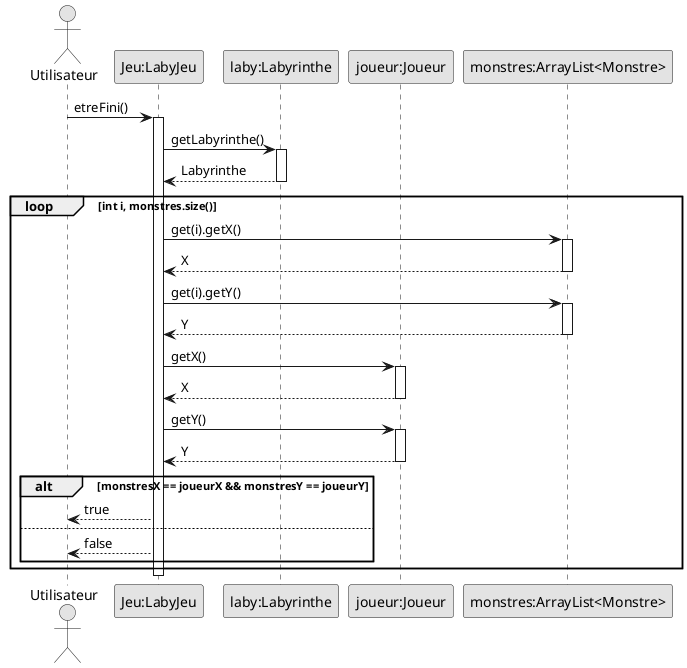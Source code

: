 @startuml
skinparam monochrome true

actor Utilisateur

participant "Jeu:LabyJeu" as Jeu
participant "laby:Labyrinthe" as laby
participant "joueur:Joueur" as joueur
participant "monstres:ArrayList<Monstre>" as monstres

Utilisateur -> Jeu: etreFini()
activate Jeu
Jeu -> laby: getLabyrinthe()
activate laby
Jeu <-- laby: Labyrinthe
deactivate laby
loop int i, monstres.size()
    Jeu -> monstres: get(i).getX()
    activate monstres
    Jeu <-- monstres: X
    deactivate monstres
    Jeu -> monstres: get(i).getY()
    activate monstres
    Jeu <-- monstres: Y
    deactivate monstres
    Jeu -> joueur: getX()
    activate joueur
    Jeu <-- joueur: X
    deactivate joueur
    Jeu -> joueur: getY()
    activate joueur
    Jeu <-- joueur: Y
    deactivate joueur
    alt monstresX == joueurX && monstresY == joueurY
         Utilisateur <-- Jeu: true
    else
        Utilisateur <-- Jeu: false
    end
end
deactivate Jeu

@enduml
